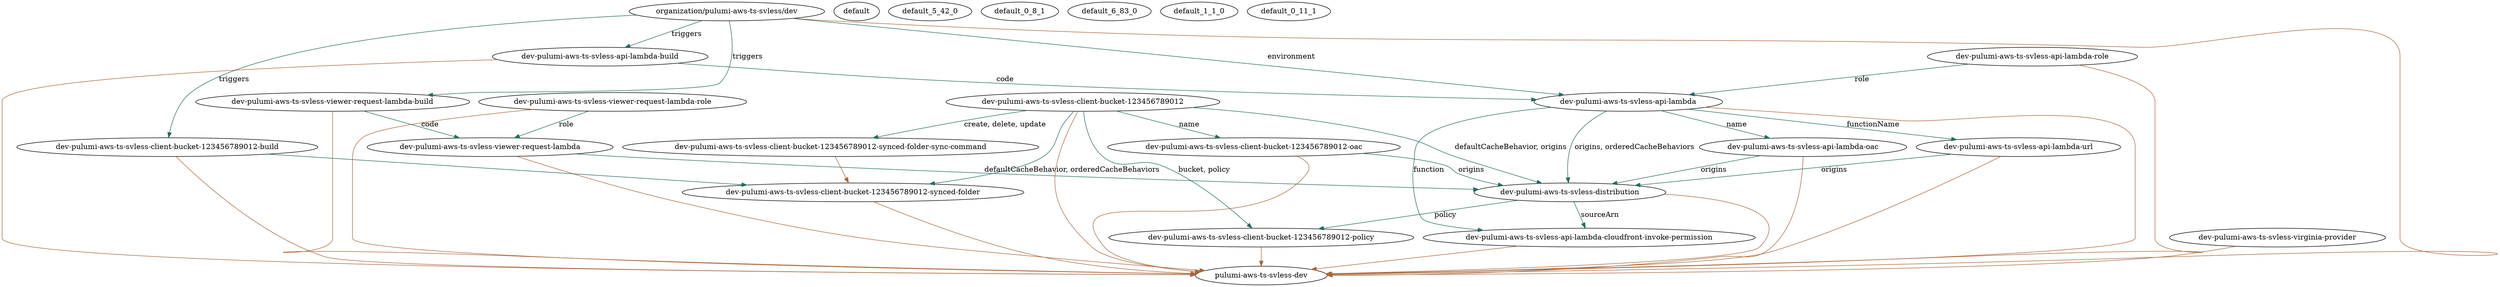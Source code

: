 strict digraph {
    Resource0 [label="dev-pulumi-aws-ts-svless-distribution"];
    Resource0 -> Resource1 [color = "#246C60", label = "policy"];
    Resource0 -> Resource2 [color = "#AA6639"];
    Resource0 -> Resource3 [color = "#246C60", label = "sourceArn"];
    Resource3 [label="dev-pulumi-aws-ts-svless-api-lambda-cloudfront-invoke-permission"];
    Resource3 -> Resource2 [color = "#AA6639"];
    Resource2 [label="pulumi-aws-ts-svless-dev"];
    Resource4 [label="default"];
    Resource5 [label="dev-pulumi-aws-ts-svless-viewer-request-lambda-role"];
    Resource5 -> Resource6 [color = "#246C60", label = "role"];
    Resource5 -> Resource2 [color = "#AA6639"];
    Resource7 [label="dev-pulumi-aws-ts-svless-api-lambda-build"];
    Resource7 -> Resource2 [color = "#AA6639"];
    Resource7 -> Resource8 [color = "#246C60", label = "code"];
    Resource9 [label="dev-pulumi-aws-ts-svless-client-bucket-123456789012-build"];
    Resource9 -> Resource2 [color = "#AA6639"];
    Resource9 -> Resource10 [color = "#246C60"];
    Resource11 [label="dev-pulumi-aws-ts-svless-api-lambda-url"];
    Resource11 -> Resource2 [color = "#AA6639"];
    Resource11 -> Resource0 [color = "#246C60", label = "origins"];
    Resource12 [label="default_5_42_0"];
    Resource13 [label="dev-pulumi-aws-ts-svless-client-bucket-123456789012-synced-folder-sync-command"];
    Resource13 -> Resource10 [color = "#AA6639"];
    Resource14 [label="dev-pulumi-aws-ts-svless-viewer-request-lambda-build"];
    Resource14 -> Resource2 [color = "#AA6639"];
    Resource14 -> Resource6 [color = "#246C60", label = "code"];
    Resource15 [label="dev-pulumi-aws-ts-svless-client-bucket-123456789012-oac"];
    Resource15 -> Resource2 [color = "#AA6639"];
    Resource15 -> Resource0 [color = "#246C60", label = "origins"];
    Resource6 [label="dev-pulumi-aws-ts-svless-viewer-request-lambda"];
    Resource6 -> Resource2 [color = "#AA6639"];
    Resource6 -> Resource0 [color = "#246C60", label = "defaultCacheBehavior, orderedCacheBehaviors"];
    Resource16 [label="organization/pulumi-aws-ts-svless/dev"];
    Resource16 -> Resource7 [color = "#246C60", label = "triggers"];
    Resource16 -> Resource9 [color = "#246C60", label = "triggers"];
    Resource16 -> Resource14 [color = "#246C60", label = "triggers"];
    Resource16 -> Resource2 [color = "#AA6639"];
    Resource16 -> Resource8 [color = "#246C60", label = "environment"];
    Resource17 [label="dev-pulumi-aws-ts-svless-api-lambda-role"];
    Resource17 -> Resource2 [color = "#AA6639"];
    Resource17 -> Resource8 [color = "#246C60", label = "role"];
    Resource8 [label="dev-pulumi-aws-ts-svless-api-lambda"];
    Resource8 -> Resource11 [color = "#246C60", label = "functionName"];
    Resource8 -> Resource2 [color = "#AA6639"];
    Resource8 -> Resource18 [color = "#246C60", label = "name"];
    Resource8 -> Resource0 [color = "#246C60", label = "origins, orderedCacheBehaviors"];
    Resource8 -> Resource3 [color = "#246C60", label = "function"];
    Resource18 [label="dev-pulumi-aws-ts-svless-api-lambda-oac"];
    Resource18 -> Resource2 [color = "#AA6639"];
    Resource18 -> Resource0 [color = "#246C60", label = "origins"];
    Resource10 [label="dev-pulumi-aws-ts-svless-client-bucket-123456789012-synced-folder"];
    Resource10 -> Resource2 [color = "#AA6639"];
    Resource1 [label="dev-pulumi-aws-ts-svless-client-bucket-123456789012-policy"];
    Resource1 -> Resource2 [color = "#AA6639"];
    Resource19 [label="default_0_8_1"];
    Resource20 [label="dev-pulumi-aws-ts-svless-virginia-provider"];
    Resource20 -> Resource2 [color = "#AA6639"];
    Resource21 [label="default_6_83_0"];
    Resource22 [label="dev-pulumi-aws-ts-svless-client-bucket-123456789012"];
    Resource22 -> Resource13 [color = "#246C60", label = "create, delete, update"];
    Resource22 -> Resource15 [color = "#246C60", label = "name"];
    Resource22 -> Resource10 [color = "#246C60"];
    Resource22 -> Resource1 [color = "#246C60", label = "bucket, policy"];
    Resource22 -> Resource2 [color = "#AA6639"];
    Resource22 -> Resource0 [color = "#246C60", label = "defaultCacheBehavior, origins"];
    Resource23 [label="default_1_1_0"];
    Resource24 [label="default_0_11_1"];
}
